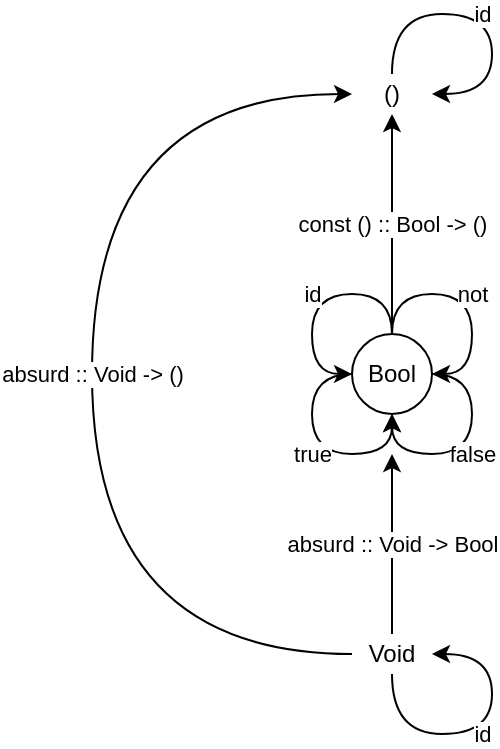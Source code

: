<mxfile version="13.6.2" type="device"><diagram id="gYBJ7wq1nQkcB8ixwkBd" name="Page-1"><mxGraphModel dx="772" dy="566" grid="1" gridSize="10" guides="1" tooltips="1" connect="1" arrows="1" fold="1" page="1" pageScale="1" pageWidth="827" pageHeight="1169" math="0" shadow="0"><root><mxCell id="0"/><mxCell id="1" parent="0"/><mxCell id="mrKX4lxrXI13l2WxCs_O-12" value="false" style="edgeStyle=orthogonalEdgeStyle;curved=1;orthogonalLoop=1;jettySize=auto;html=1;exitX=1;exitY=0.5;exitDx=0;exitDy=0;" edge="1" parent="1" source="mrKX4lxrXI13l2WxCs_O-1"><mxGeometry relative="1" as="geometry"><mxPoint x="340" y="250" as="targetPoint"/><Array as="points"><mxPoint x="380" y="230"/><mxPoint x="380" y="270"/><mxPoint x="340" y="270"/></Array></mxGeometry></mxCell><mxCell id="mrKX4lxrXI13l2WxCs_O-16" value="const () :: Bool -&amp;gt; ()" style="edgeStyle=orthogonalEdgeStyle;curved=1;orthogonalLoop=1;jettySize=auto;html=1;exitX=0.5;exitY=0;exitDx=0;exitDy=0;entryX=0.5;entryY=1;entryDx=0;entryDy=0;" edge="1" parent="1" source="mrKX4lxrXI13l2WxCs_O-1" target="mrKX4lxrXI13l2WxCs_O-2"><mxGeometry relative="1" as="geometry"/></mxCell><mxCell id="mrKX4lxrXI13l2WxCs_O-1" value="Bool" style="ellipse;whiteSpace=wrap;html=1;aspect=fixed;" vertex="1" parent="1"><mxGeometry x="320" y="210" width="40" height="40" as="geometry"/></mxCell><mxCell id="mrKX4lxrXI13l2WxCs_O-2" value="()" style="text;html=1;strokeColor=none;fillColor=none;align=center;verticalAlign=middle;whiteSpace=wrap;rounded=0;" vertex="1" parent="1"><mxGeometry x="320" y="80" width="40" height="20" as="geometry"/></mxCell><mxCell id="mrKX4lxrXI13l2WxCs_O-13" value="absurd :: Void -&amp;gt; Bool" style="edgeStyle=orthogonalEdgeStyle;curved=1;orthogonalLoop=1;jettySize=auto;html=1;exitX=0.5;exitY=0;exitDx=0;exitDy=0;" edge="1" parent="1" source="mrKX4lxrXI13l2WxCs_O-3"><mxGeometry relative="1" as="geometry"><mxPoint x="340" y="270" as="targetPoint"/></mxGeometry></mxCell><mxCell id="mrKX4lxrXI13l2WxCs_O-17" value="absurd :: Void -&amp;gt; ()" style="edgeStyle=orthogonalEdgeStyle;curved=1;orthogonalLoop=1;jettySize=auto;html=1;exitX=0;exitY=0.5;exitDx=0;exitDy=0;entryX=0;entryY=0.5;entryDx=0;entryDy=0;" edge="1" parent="1" source="mrKX4lxrXI13l2WxCs_O-3" target="mrKX4lxrXI13l2WxCs_O-2"><mxGeometry relative="1" as="geometry"><Array as="points"><mxPoint x="190" y="370"/><mxPoint x="190" y="90"/></Array></mxGeometry></mxCell><mxCell id="mrKX4lxrXI13l2WxCs_O-3" value="Void" style="text;html=1;strokeColor=none;fillColor=none;align=center;verticalAlign=middle;whiteSpace=wrap;rounded=0;" vertex="1" parent="1"><mxGeometry x="320" y="360" width="40" height="20" as="geometry"/></mxCell><mxCell id="mrKX4lxrXI13l2WxCs_O-5" value="true" style="edgeStyle=orthogonalEdgeStyle;orthogonalLoop=1;jettySize=auto;html=1;exitX=0;exitY=0.5;exitDx=0;exitDy=0;entryX=0.5;entryY=1;entryDx=0;entryDy=0;curved=1;" edge="1" parent="1" source="mrKX4lxrXI13l2WxCs_O-1" target="mrKX4lxrXI13l2WxCs_O-1"><mxGeometry relative="1" as="geometry"><Array as="points"><mxPoint x="300" y="230"/><mxPoint x="300" y="270"/><mxPoint x="340" y="270"/></Array></mxGeometry></mxCell><mxCell id="mrKX4lxrXI13l2WxCs_O-10" value="not" style="edgeStyle=orthogonalEdgeStyle;curved=1;orthogonalLoop=1;jettySize=auto;html=1;exitX=0.5;exitY=0;exitDx=0;exitDy=0;entryX=1;entryY=0.5;entryDx=0;entryDy=0;" edge="1" parent="1" source="mrKX4lxrXI13l2WxCs_O-1" target="mrKX4lxrXI13l2WxCs_O-1"><mxGeometry relative="1" as="geometry"><Array as="points"><mxPoint x="340" y="190"/><mxPoint x="380" y="190"/><mxPoint x="380" y="230"/></Array></mxGeometry></mxCell><mxCell id="mrKX4lxrXI13l2WxCs_O-11" value="id" style="edgeStyle=orthogonalEdgeStyle;curved=1;orthogonalLoop=1;jettySize=auto;html=1;exitX=0.5;exitY=0;exitDx=0;exitDy=0;entryX=0;entryY=0.5;entryDx=0;entryDy=0;" edge="1" parent="1" source="mrKX4lxrXI13l2WxCs_O-1" target="mrKX4lxrXI13l2WxCs_O-1"><mxGeometry relative="1" as="geometry"><Array as="points"><mxPoint x="340" y="190"/><mxPoint x="300" y="190"/><mxPoint x="300" y="230"/></Array></mxGeometry></mxCell><mxCell id="mrKX4lxrXI13l2WxCs_O-14" value="id" style="edgeStyle=orthogonalEdgeStyle;curved=1;orthogonalLoop=1;jettySize=auto;html=1;exitX=0.5;exitY=1;exitDx=0;exitDy=0;entryX=1;entryY=0.5;entryDx=0;entryDy=0;" edge="1" parent="1" source="mrKX4lxrXI13l2WxCs_O-3" target="mrKX4lxrXI13l2WxCs_O-3"><mxGeometry relative="1" as="geometry"><Array as="points"><mxPoint x="340" y="410"/><mxPoint x="390" y="410"/><mxPoint x="390" y="370"/></Array></mxGeometry></mxCell><mxCell id="mrKX4lxrXI13l2WxCs_O-15" value="id" style="edgeStyle=orthogonalEdgeStyle;curved=1;orthogonalLoop=1;jettySize=auto;html=1;exitX=0.5;exitY=0;exitDx=0;exitDy=0;entryX=1;entryY=0.5;entryDx=0;entryDy=0;" edge="1" parent="1" source="mrKX4lxrXI13l2WxCs_O-2" target="mrKX4lxrXI13l2WxCs_O-2"><mxGeometry relative="1" as="geometry"><Array as="points"><mxPoint x="340" y="50"/><mxPoint x="390" y="50"/><mxPoint x="390" y="90"/></Array></mxGeometry></mxCell></root></mxGraphModel></diagram></mxfile>